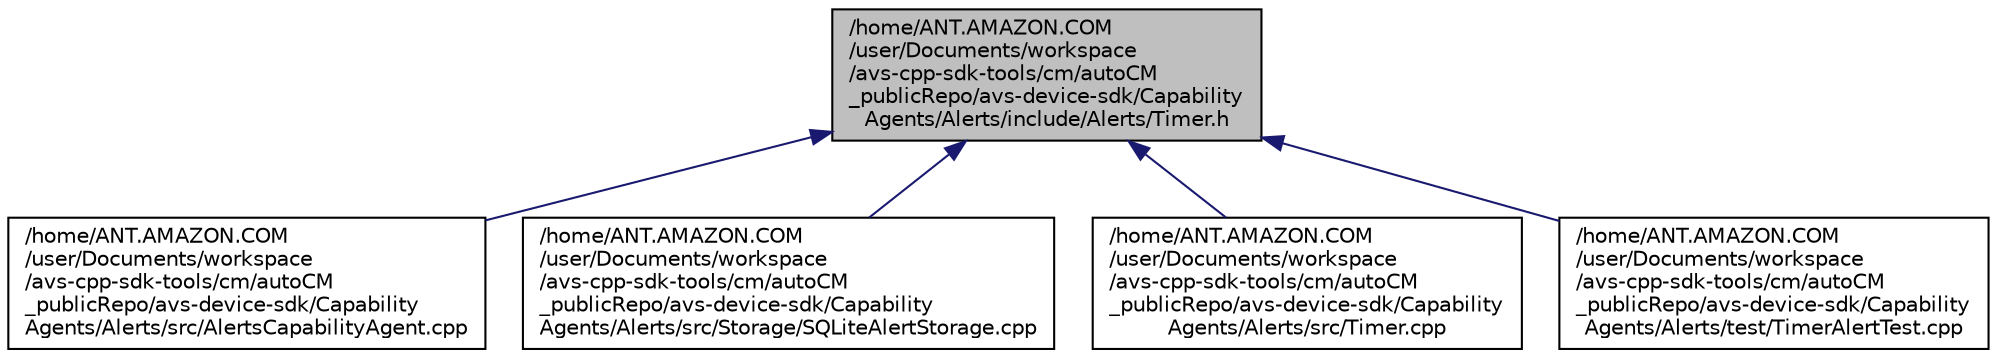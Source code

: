 digraph "/avs-cpp-sdk-tools/cm/autoCM_publicRepo/avs-device-sdk/CapabilityAgents/Alerts/include/Alerts/Timer.h"
{
  edge [fontname="Helvetica",fontsize="10",labelfontname="Helvetica",labelfontsize="10"];
  node [fontname="Helvetica",fontsize="10",shape=record];
  Node1 [label="/home/ANT.AMAZON.COM\l/user/Documents/workspace\l/avs-cpp-sdk-tools/cm/autoCM\l_publicRepo/avs-device-sdk/Capability\lAgents/Alerts/include/Alerts/Timer.h",height=0.2,width=0.4,color="black", fillcolor="grey75", style="filled", fontcolor="black"];
  Node1 -> Node2 [dir="back",color="midnightblue",fontsize="10",style="solid",fontname="Helvetica"];
  Node2 [label="/home/ANT.AMAZON.COM\l/user/Documents/workspace\l/avs-cpp-sdk-tools/cm/autoCM\l_publicRepo/avs-device-sdk/Capability\lAgents/Alerts/src/AlertsCapabilityAgent.cpp",height=0.2,width=0.4,color="black", fillcolor="white", style="filled",URL="$_alerts_capability_agent_8cpp.html"];
  Node1 -> Node3 [dir="back",color="midnightblue",fontsize="10",style="solid",fontname="Helvetica"];
  Node3 [label="/home/ANT.AMAZON.COM\l/user/Documents/workspace\l/avs-cpp-sdk-tools/cm/autoCM\l_publicRepo/avs-device-sdk/Capability\lAgents/Alerts/src/Storage/SQLiteAlertStorage.cpp",height=0.2,width=0.4,color="black", fillcolor="white", style="filled",URL="$_s_q_lite_alert_storage_8cpp.html"];
  Node1 -> Node4 [dir="back",color="midnightblue",fontsize="10",style="solid",fontname="Helvetica"];
  Node4 [label="/home/ANT.AMAZON.COM\l/user/Documents/workspace\l/avs-cpp-sdk-tools/cm/autoCM\l_publicRepo/avs-device-sdk/Capability\lAgents/Alerts/src/Timer.cpp",height=0.2,width=0.4,color="black", fillcolor="white", style="filled",URL="$_capability_agents_2_alerts_2src_2_timer_8cpp.html"];
  Node1 -> Node5 [dir="back",color="midnightblue",fontsize="10",style="solid",fontname="Helvetica"];
  Node5 [label="/home/ANT.AMAZON.COM\l/user/Documents/workspace\l/avs-cpp-sdk-tools/cm/autoCM\l_publicRepo/avs-device-sdk/Capability\lAgents/Alerts/test/TimerAlertTest.cpp",height=0.2,width=0.4,color="black", fillcolor="white", style="filled",URL="$_timer_alert_test_8cpp.html"];
}

